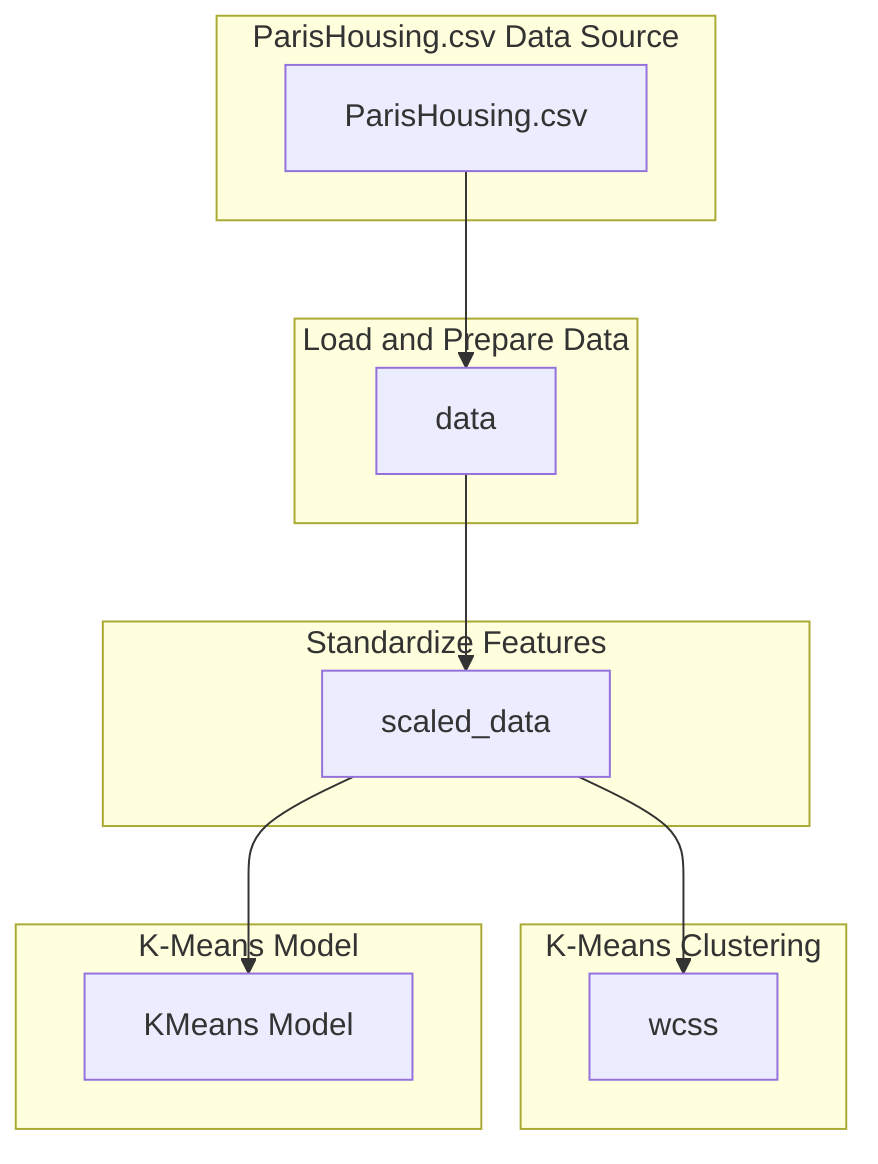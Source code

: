 flowchart TD
    subgraph ds1 ["ParisHousing.csv Data Source"]
        direction TB
        A1["ParisHousing.csv"]
        %% DataSource: Raw CSV file containing housing data for Paris
    end

    subgraph load1 ["Load and Prepare Data"]
        direction TB
        B1["data"]
        %% DataFrame created by reading the CSV file
    end

    subgraph scale1 ["Standardize Features"]
        direction TB
        C1["scaled_data"]
        %% DataFrame of standardized features
    end

    subgraph wcss1 ["K-Means Clustering"]
        direction TB
        D1["wcss"]
        %% List containing WCSS for determining the optimal number of clusters
    end

    A1 --> B1
    B1 --> C1
    C1 --> D1

    subgraph model1 ["K-Means Model"]
        direction TB
        E1["KMeans Model"]
        %% Uses scaled_data for clustering, hyperparameters include variable number of clusters, k-means++ initialization, random_state 0
    end

    C1 --> E1